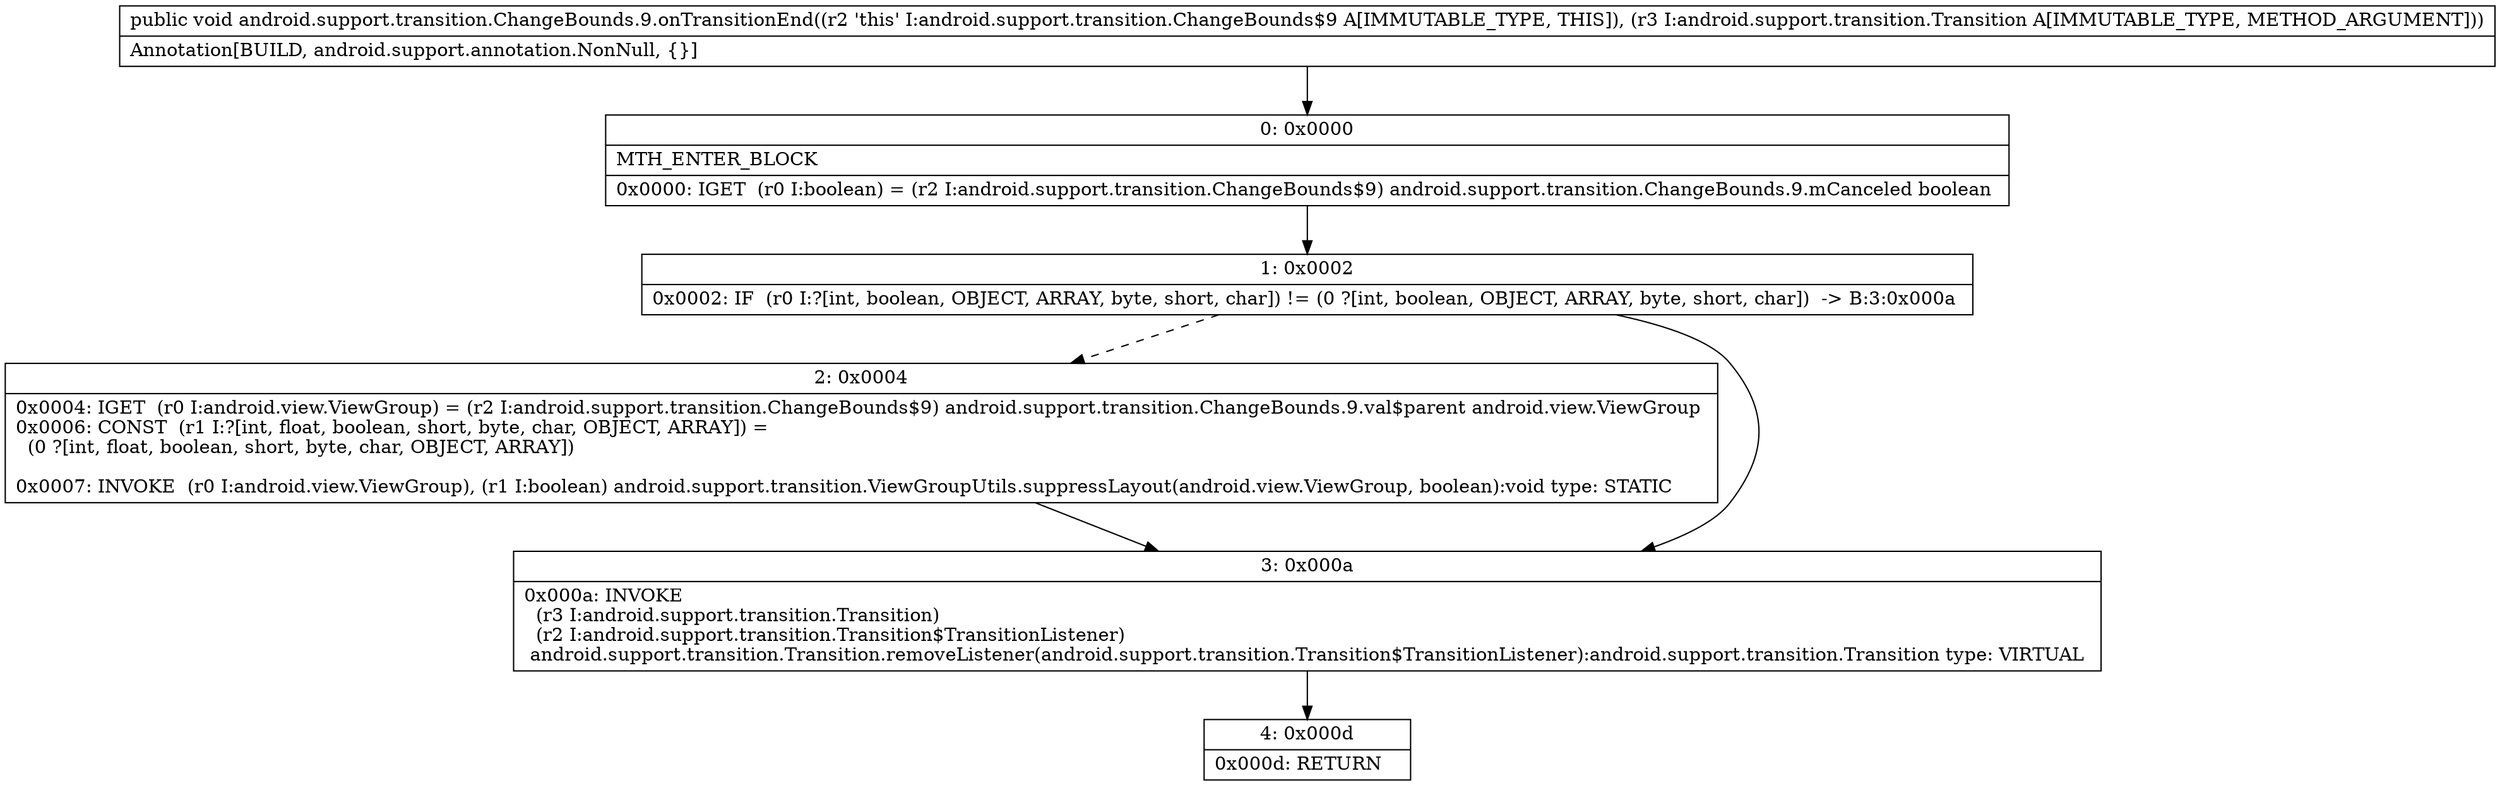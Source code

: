 digraph "CFG forandroid.support.transition.ChangeBounds.9.onTransitionEnd(Landroid\/support\/transition\/Transition;)V" {
Node_0 [shape=record,label="{0\:\ 0x0000|MTH_ENTER_BLOCK\l|0x0000: IGET  (r0 I:boolean) = (r2 I:android.support.transition.ChangeBounds$9) android.support.transition.ChangeBounds.9.mCanceled boolean \l}"];
Node_1 [shape=record,label="{1\:\ 0x0002|0x0002: IF  (r0 I:?[int, boolean, OBJECT, ARRAY, byte, short, char]) != (0 ?[int, boolean, OBJECT, ARRAY, byte, short, char])  \-\> B:3:0x000a \l}"];
Node_2 [shape=record,label="{2\:\ 0x0004|0x0004: IGET  (r0 I:android.view.ViewGroup) = (r2 I:android.support.transition.ChangeBounds$9) android.support.transition.ChangeBounds.9.val$parent android.view.ViewGroup \l0x0006: CONST  (r1 I:?[int, float, boolean, short, byte, char, OBJECT, ARRAY]) = \l  (0 ?[int, float, boolean, short, byte, char, OBJECT, ARRAY])\l \l0x0007: INVOKE  (r0 I:android.view.ViewGroup), (r1 I:boolean) android.support.transition.ViewGroupUtils.suppressLayout(android.view.ViewGroup, boolean):void type: STATIC \l}"];
Node_3 [shape=record,label="{3\:\ 0x000a|0x000a: INVOKE  \l  (r3 I:android.support.transition.Transition)\l  (r2 I:android.support.transition.Transition$TransitionListener)\l android.support.transition.Transition.removeListener(android.support.transition.Transition$TransitionListener):android.support.transition.Transition type: VIRTUAL \l}"];
Node_4 [shape=record,label="{4\:\ 0x000d|0x000d: RETURN   \l}"];
MethodNode[shape=record,label="{public void android.support.transition.ChangeBounds.9.onTransitionEnd((r2 'this' I:android.support.transition.ChangeBounds$9 A[IMMUTABLE_TYPE, THIS]), (r3 I:android.support.transition.Transition A[IMMUTABLE_TYPE, METHOD_ARGUMENT]))  | Annotation[BUILD, android.support.annotation.NonNull, \{\}]\l}"];
MethodNode -> Node_0;
Node_0 -> Node_1;
Node_1 -> Node_2[style=dashed];
Node_1 -> Node_3;
Node_2 -> Node_3;
Node_3 -> Node_4;
}

